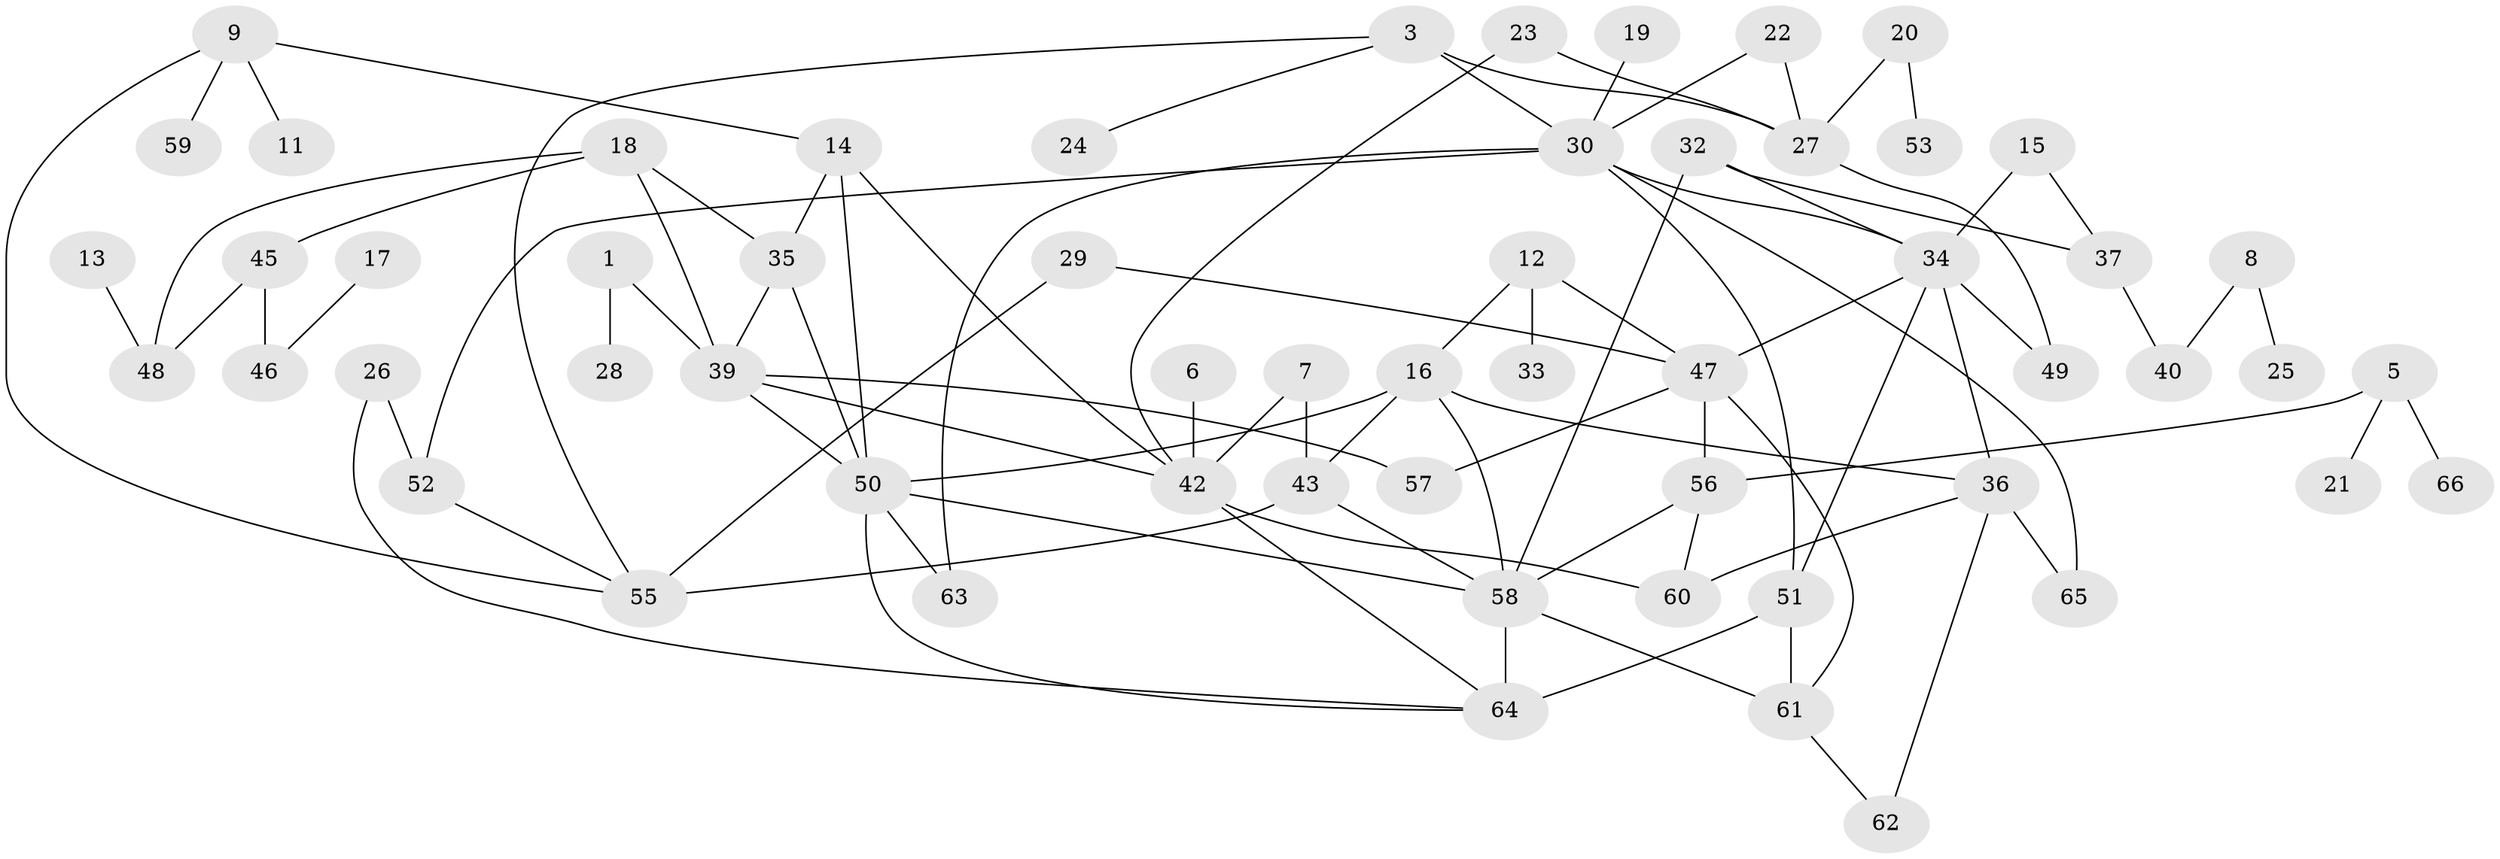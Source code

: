 // original degree distribution, {3: 0.22388059701492538, 4: 0.11940298507462686, 2: 0.30597014925373134, 1: 0.1865671641791045, 0: 0.06716417910447761, 5: 0.07462686567164178, 7: 0.007462686567164179, 8: 0.007462686567164179, 6: 0.007462686567164179}
// Generated by graph-tools (version 1.1) at 2025/00/03/09/25 03:00:55]
// undirected, 58 vertices, 89 edges
graph export_dot {
graph [start="1"]
  node [color=gray90,style=filled];
  1;
  3;
  5;
  6;
  7;
  8;
  9;
  11;
  12;
  13;
  14;
  15;
  16;
  17;
  18;
  19;
  20;
  21;
  22;
  23;
  24;
  25;
  26;
  27;
  28;
  29;
  30;
  32;
  33;
  34;
  35;
  36;
  37;
  39;
  40;
  42;
  43;
  45;
  46;
  47;
  48;
  49;
  50;
  51;
  52;
  53;
  55;
  56;
  57;
  58;
  59;
  60;
  61;
  62;
  63;
  64;
  65;
  66;
  1 -- 28 [weight=1.0];
  1 -- 39 [weight=1.0];
  3 -- 24 [weight=1.0];
  3 -- 27 [weight=1.0];
  3 -- 30 [weight=2.0];
  3 -- 55 [weight=1.0];
  5 -- 21 [weight=1.0];
  5 -- 56 [weight=1.0];
  5 -- 66 [weight=1.0];
  6 -- 42 [weight=1.0];
  7 -- 42 [weight=1.0];
  7 -- 43 [weight=2.0];
  8 -- 25 [weight=1.0];
  8 -- 40 [weight=1.0];
  9 -- 11 [weight=1.0];
  9 -- 14 [weight=1.0];
  9 -- 55 [weight=1.0];
  9 -- 59 [weight=1.0];
  12 -- 16 [weight=1.0];
  12 -- 33 [weight=1.0];
  12 -- 47 [weight=1.0];
  13 -- 48 [weight=1.0];
  14 -- 35 [weight=1.0];
  14 -- 42 [weight=1.0];
  14 -- 50 [weight=1.0];
  15 -- 34 [weight=2.0];
  15 -- 37 [weight=1.0];
  16 -- 36 [weight=1.0];
  16 -- 43 [weight=1.0];
  16 -- 50 [weight=1.0];
  16 -- 58 [weight=1.0];
  17 -- 46 [weight=1.0];
  18 -- 35 [weight=1.0];
  18 -- 39 [weight=1.0];
  18 -- 45 [weight=1.0];
  18 -- 48 [weight=1.0];
  19 -- 30 [weight=1.0];
  20 -- 27 [weight=1.0];
  20 -- 53 [weight=1.0];
  22 -- 27 [weight=1.0];
  22 -- 30 [weight=1.0];
  23 -- 27 [weight=1.0];
  23 -- 42 [weight=1.0];
  26 -- 52 [weight=1.0];
  26 -- 64 [weight=1.0];
  27 -- 49 [weight=1.0];
  29 -- 47 [weight=1.0];
  29 -- 55 [weight=1.0];
  30 -- 34 [weight=1.0];
  30 -- 51 [weight=2.0];
  30 -- 52 [weight=1.0];
  30 -- 63 [weight=1.0];
  30 -- 65 [weight=1.0];
  32 -- 34 [weight=1.0];
  32 -- 37 [weight=1.0];
  32 -- 58 [weight=1.0];
  34 -- 36 [weight=1.0];
  34 -- 47 [weight=2.0];
  34 -- 49 [weight=1.0];
  34 -- 51 [weight=1.0];
  35 -- 39 [weight=1.0];
  35 -- 50 [weight=1.0];
  36 -- 60 [weight=1.0];
  36 -- 62 [weight=1.0];
  36 -- 65 [weight=1.0];
  37 -- 40 [weight=1.0];
  39 -- 42 [weight=1.0];
  39 -- 50 [weight=1.0];
  39 -- 57 [weight=1.0];
  42 -- 60 [weight=1.0];
  42 -- 64 [weight=1.0];
  43 -- 55 [weight=2.0];
  43 -- 58 [weight=1.0];
  45 -- 46 [weight=1.0];
  45 -- 48 [weight=1.0];
  47 -- 56 [weight=1.0];
  47 -- 57 [weight=1.0];
  47 -- 61 [weight=1.0];
  50 -- 58 [weight=1.0];
  50 -- 63 [weight=1.0];
  50 -- 64 [weight=1.0];
  51 -- 61 [weight=2.0];
  51 -- 64 [weight=2.0];
  52 -- 55 [weight=1.0];
  56 -- 58 [weight=1.0];
  56 -- 60 [weight=1.0];
  58 -- 61 [weight=1.0];
  58 -- 64 [weight=2.0];
  61 -- 62 [weight=1.0];
}

